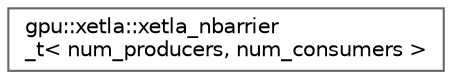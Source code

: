 digraph "Graphical Class Hierarchy"
{
 // LATEX_PDF_SIZE
  bgcolor="transparent";
  edge [fontname=Helvetica,fontsize=10,labelfontname=Helvetica,labelfontsize=10];
  node [fontname=Helvetica,fontsize=10,shape=box,height=0.2,width=0.4];
  rankdir="LR";
  Node0 [id="Node000000",label="gpu::xetla::xetla_nbarrier\l_t\< num_producers, num_consumers \>",height=0.2,width=0.4,color="grey40", fillcolor="white", style="filled",URL="$structgpu_1_1xetla_1_1xetla__nbarrier__t.html",tooltip="xetla nbarrier definition API."];
}

